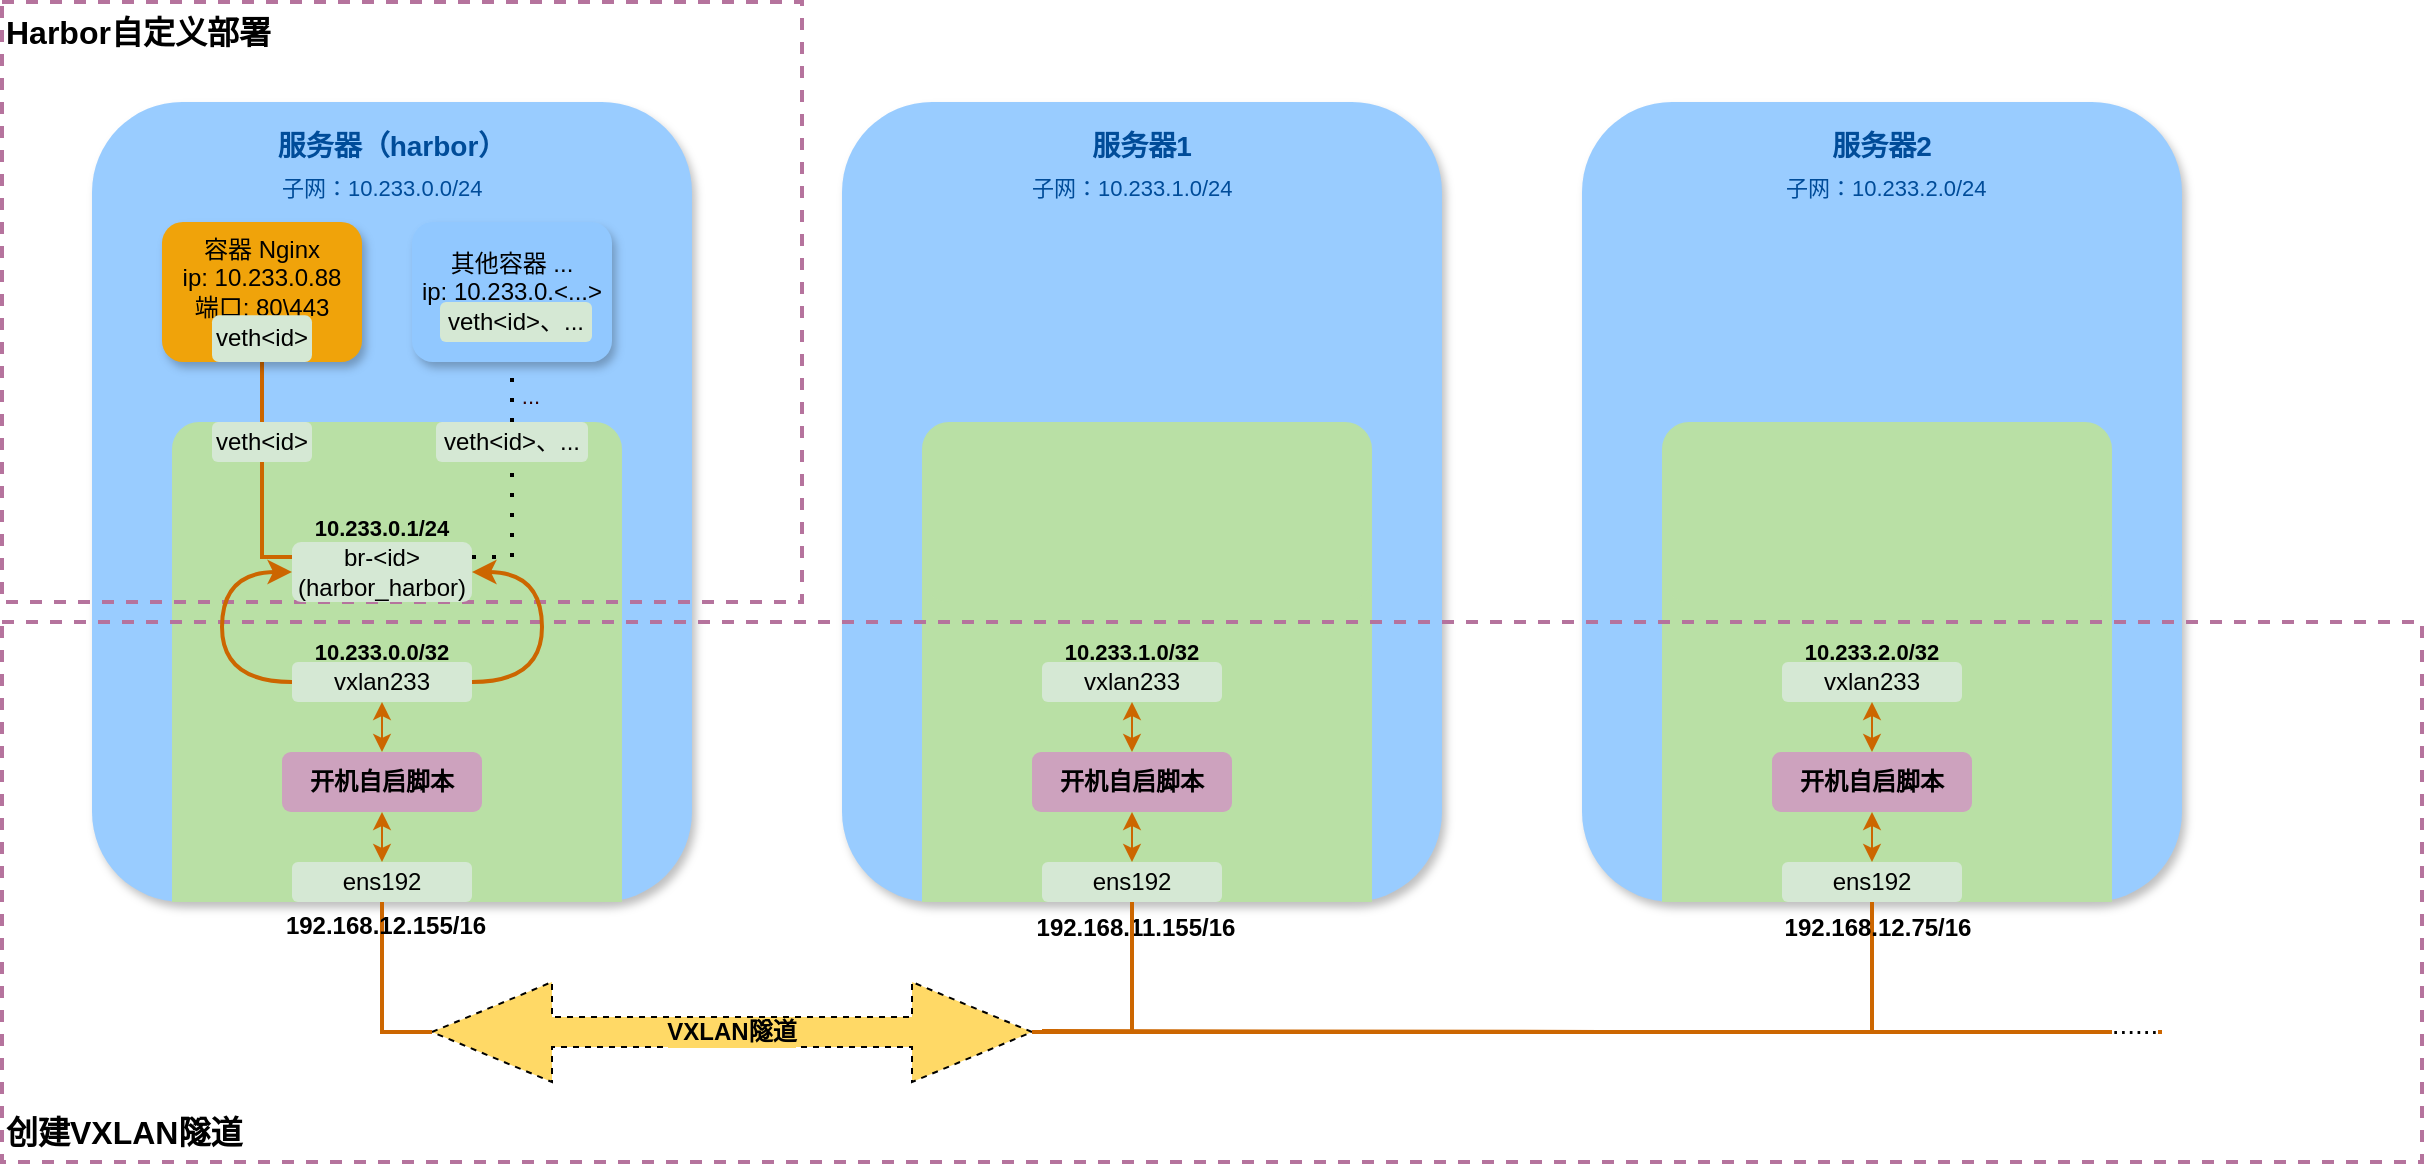 <mxfile version="22.1.11" type="github">
  <diagram name="第 1 页" id="x2SoXymloEqKyPD_Y4rw">
    <mxGraphModel dx="1434" dy="754" grid="1" gridSize="10" guides="1" tooltips="1" connect="1" arrows="1" fold="1" page="1" pageScale="1" pageWidth="827" pageHeight="1169" math="0" shadow="0">
      <root>
        <mxCell id="0" />
        <mxCell id="1" parent="0" />
        <mxCell id="RxqqW9vf8jTpbXpibjCa-138" value="" style="rounded=1;whiteSpace=wrap;html=1;labelBackgroundColor=none;labelBorderColor=none;fillColor=#99CCFF;strokeColor=none;shadow=1;" vertex="1" parent="1">
          <mxGeometry x="940" y="60" width="300" height="400" as="geometry" />
        </mxCell>
        <mxCell id="RxqqW9vf8jTpbXpibjCa-141" value="" style="rounded=0;whiteSpace=wrap;html=1;fillColor=#B9E0A5;strokeColor=none;fontColor=#ffffff;" vertex="1" parent="1">
          <mxGeometry x="980" y="290" width="225" height="170" as="geometry" />
        </mxCell>
        <mxCell id="RxqqW9vf8jTpbXpibjCa-72" value="" style="rounded=1;whiteSpace=wrap;html=1;labelBackgroundColor=none;labelBorderColor=none;fillColor=#99CCFF;strokeColor=none;shadow=1;" vertex="1" parent="1">
          <mxGeometry x="570" y="60" width="300" height="400" as="geometry" />
        </mxCell>
        <mxCell id="RxqqW9vf8jTpbXpibjCa-75" value="" style="rounded=0;whiteSpace=wrap;html=1;fillColor=#B9E0A5;strokeColor=none;fontColor=#ffffff;" vertex="1" parent="1">
          <mxGeometry x="610" y="290" width="225" height="170" as="geometry" />
        </mxCell>
        <mxCell id="RxqqW9vf8jTpbXpibjCa-1" value="" style="rounded=1;whiteSpace=wrap;html=1;labelBackgroundColor=none;labelBorderColor=none;fillColor=#99CCFF;strokeColor=none;shadow=1;" vertex="1" parent="1">
          <mxGeometry x="195" y="60" width="300" height="400" as="geometry" />
        </mxCell>
        <mxCell id="RxqqW9vf8jTpbXpibjCa-16" value="" style="rounded=1;whiteSpace=wrap;html=1;fillColor=#B9E0A5;strokeColor=none;" vertex="1" parent="1">
          <mxGeometry x="235" y="220" width="225" height="90" as="geometry" />
        </mxCell>
        <mxCell id="RxqqW9vf8jTpbXpibjCa-19" value="" style="rounded=0;whiteSpace=wrap;html=1;fillColor=#B9E0A5;strokeColor=none;fontColor=#ffffff;" vertex="1" parent="1">
          <mxGeometry x="235" y="290" width="225" height="170" as="geometry" />
        </mxCell>
        <mxCell id="RxqqW9vf8jTpbXpibjCa-179" value="" style="rounded=0;whiteSpace=wrap;html=1;dashed=1;fillColor=none;strokeWidth=2;strokeColor=#B5739D;" vertex="1" parent="1">
          <mxGeometry x="150" y="320" width="1210" height="270" as="geometry" />
        </mxCell>
        <mxCell id="RxqqW9vf8jTpbXpibjCa-180" value="" style="rounded=0;whiteSpace=wrap;html=1;dashed=1;fillColor=none;strokeWidth=2;strokeColor=#B5739D;" vertex="1" parent="1">
          <mxGeometry x="150" y="10" width="400" height="300" as="geometry" />
        </mxCell>
        <mxCell id="RxqqW9vf8jTpbXpibjCa-24" value="&lt;div&gt;ens192&lt;/div&gt;" style="rounded=1;whiteSpace=wrap;html=1;fillColor=#D5E8D4;strokeColor=none;" vertex="1" parent="1">
          <mxGeometry x="295" y="440" width="90" height="20" as="geometry" />
        </mxCell>
        <mxCell id="RxqqW9vf8jTpbXpibjCa-25" value="开机自启脚本" style="rounded=1;whiteSpace=wrap;html=1;strokeColor=none;fillColor=#CDA2BE;fontStyle=1" vertex="1" parent="1">
          <mxGeometry x="290" y="385" width="100" height="30" as="geometry" />
        </mxCell>
        <mxCell id="RxqqW9vf8jTpbXpibjCa-30" value="" style="endArrow=classic;startArrow=classic;rounded=0;exitX=0.5;exitY=1;exitDx=0;exitDy=0;entryX=0.5;entryY=0;entryDx=0;entryDy=0;labelBackgroundColor=none;fontColor=none;noLabel=1;fillColor=#f0a30a;strokeColor=#CC6600;strokeWidth=1;" edge="1" parent="1" source="RxqqW9vf8jTpbXpibjCa-25" target="RxqqW9vf8jTpbXpibjCa-24">
          <mxGeometry width="50" height="50" relative="1" as="geometry">
            <mxPoint x="310" y="390" as="sourcePoint" />
            <mxPoint x="360" y="340" as="targetPoint" />
          </mxGeometry>
        </mxCell>
        <mxCell id="RxqqW9vf8jTpbXpibjCa-35" value="veth&amp;lt;id&amp;gt;、..." style="rounded=1;whiteSpace=wrap;html=1;fillColor=#D5E8D4;strokeColor=none;" vertex="1" parent="1">
          <mxGeometry x="367" y="220" width="76" height="20" as="geometry" />
        </mxCell>
        <mxCell id="RxqqW9vf8jTpbXpibjCa-38" value="veth&amp;lt;id&amp;gt;" style="rounded=1;whiteSpace=wrap;html=1;fillColor=#D5E8D4;strokeColor=none;" vertex="1" parent="1">
          <mxGeometry x="255" y="220" width="50" height="20" as="geometry" />
        </mxCell>
        <mxCell id="RxqqW9vf8jTpbXpibjCa-42" value="" style="endArrow=none;html=1;rounded=0;entryX=0.5;entryY=1;entryDx=0;entryDy=0;exitX=0.5;exitY=0;exitDx=0;exitDy=0;strokeColor=#CC6600;strokeWidth=2;" edge="1" parent="1" source="RxqqW9vf8jTpbXpibjCa-38" target="RxqqW9vf8jTpbXpibjCa-22">
          <mxGeometry width="50" height="50" relative="1" as="geometry">
            <mxPoint x="310" y="390" as="sourcePoint" />
            <mxPoint x="550" y="300" as="targetPoint" />
          </mxGeometry>
        </mxCell>
        <mxCell id="RxqqW9vf8jTpbXpibjCa-44" value="" style="endArrow=none;html=1;rounded=0;entryX=0.5;entryY=1;entryDx=0;entryDy=0;exitX=0.5;exitY=0;exitDx=0;exitDy=0;strokeColor=default;strokeWidth=2;dashed=1;dashPattern=1 4;" edge="1" parent="1" source="RxqqW9vf8jTpbXpibjCa-35" target="RxqqW9vf8jTpbXpibjCa-36">
          <mxGeometry width="50" height="50" relative="1" as="geometry">
            <mxPoint x="350" y="250" as="sourcePoint" />
            <mxPoint x="350" y="230" as="targetPoint" />
          </mxGeometry>
        </mxCell>
        <mxCell id="RxqqW9vf8jTpbXpibjCa-45" value="&lt;div&gt;...&lt;/div&gt;" style="edgeLabel;html=1;align=center;verticalAlign=middle;resizable=0;points=[];fontColor=#330000;labelBackgroundColor=#99CCFF;" vertex="1" connectable="0" parent="RxqqW9vf8jTpbXpibjCa-44">
          <mxGeometry x="-0.125" y="1" relative="1" as="geometry">
            <mxPoint x="10" as="offset" />
          </mxGeometry>
        </mxCell>
        <mxCell id="RxqqW9vf8jTpbXpibjCa-46" value="" style="endArrow=classic;startArrow=classic;rounded=0;exitX=0.5;exitY=1;exitDx=0;exitDy=0;entryX=0.5;entryY=0;entryDx=0;entryDy=0;labelBackgroundColor=none;fontColor=none;noLabel=1;fillColor=#f0a30a;strokeColor=#CC6600;strokeWidth=1;" edge="1" parent="1" source="RxqqW9vf8jTpbXpibjCa-26" target="RxqqW9vf8jTpbXpibjCa-25">
          <mxGeometry width="50" height="50" relative="1" as="geometry">
            <mxPoint x="350" y="420" as="sourcePoint" />
            <mxPoint x="350" y="450" as="targetPoint" />
          </mxGeometry>
        </mxCell>
        <mxCell id="RxqqW9vf8jTpbXpibjCa-51" value="" style="group;fontStyle=1" vertex="1" connectable="0" parent="1">
          <mxGeometry x="230" y="120" width="100" height="70" as="geometry" />
        </mxCell>
        <mxCell id="RxqqW9vf8jTpbXpibjCa-22" value="&lt;div&gt;容器 Nginx&lt;/div&gt;&lt;div&gt;ip: 10.233.0.88&lt;/div&gt;&lt;div&gt;端口: 80\443&lt;br&gt;&lt;/div&gt;&lt;div&gt;&lt;br&gt;&lt;/div&gt;" style="rounded=1;whiteSpace=wrap;html=1;fillColor=#F0A30A;fontColor=#000000;strokeColor=none;fillStyle=auto;glass=0;shadow=1;" vertex="1" parent="RxqqW9vf8jTpbXpibjCa-51">
          <mxGeometry width="100" height="70" as="geometry" />
        </mxCell>
        <mxCell id="RxqqW9vf8jTpbXpibjCa-37" value="veth&amp;lt;id&amp;gt;" style="rounded=1;whiteSpace=wrap;html=1;fillColor=#D5E8D4;strokeColor=none;" vertex="1" parent="RxqqW9vf8jTpbXpibjCa-51">
          <mxGeometry x="25" y="46.667" width="50" height="23.333" as="geometry" />
        </mxCell>
        <mxCell id="RxqqW9vf8jTpbXpibjCa-52" value="" style="group" vertex="1" connectable="0" parent="1">
          <mxGeometry x="355" y="120" width="100" height="70" as="geometry" />
        </mxCell>
        <mxCell id="RxqqW9vf8jTpbXpibjCa-36" value="&lt;div&gt;其他容器 ...&lt;/div&gt;&lt;div&gt;ip: 10.233.0.&amp;lt;...&amp;gt;&lt;br&gt;&lt;/div&gt;&lt;div&gt;&lt;br&gt;&lt;/div&gt;" style="rounded=1;whiteSpace=wrap;html=1;fillColor=#91C8FF;fontColor=#000000;strokeColor=none;fillStyle=auto;glass=0;shadow=1;gradientColor=none;movable=1;resizable=1;rotatable=1;deletable=1;editable=1;locked=0;connectable=1;" vertex="1" parent="RxqqW9vf8jTpbXpibjCa-52">
          <mxGeometry width="100" height="70" as="geometry" />
        </mxCell>
        <mxCell id="RxqqW9vf8jTpbXpibjCa-41" value="veth&amp;lt;id&amp;gt;、..." style="rounded=1;whiteSpace=wrap;html=1;fillColor=#D5E8D4;strokeColor=none;movable=0;resizable=0;rotatable=0;deletable=0;editable=0;locked=1;connectable=0;" vertex="1" parent="RxqqW9vf8jTpbXpibjCa-52">
          <mxGeometry x="14" y="40" width="76" height="20" as="geometry" />
        </mxCell>
        <mxCell id="RxqqW9vf8jTpbXpibjCa-56" value="" style="group" vertex="1" connectable="0" parent="1">
          <mxGeometry x="295" y="266" width="90" height="44" as="geometry" />
        </mxCell>
        <mxCell id="RxqqW9vf8jTpbXpibjCa-31" value="&lt;div&gt;br-&amp;lt;id&amp;gt;&lt;br&gt;&lt;/div&gt;&lt;div&gt;(harbor_harbor)&lt;/div&gt;" style="rounded=1;whiteSpace=wrap;html=1;fillColor=#D5E8D4;strokeColor=none;" vertex="1" parent="RxqqW9vf8jTpbXpibjCa-56">
          <mxGeometry y="14" width="90" height="30" as="geometry" />
        </mxCell>
        <mxCell id="RxqqW9vf8jTpbXpibjCa-32" value="&lt;div style=&quot;font-size: 11px;&quot;&gt;10.233.0.1/24&lt;/div&gt;" style="text;html=1;strokeColor=none;fillColor=none;align=center;verticalAlign=middle;whiteSpace=wrap;rounded=0;fontStyle=1;fontSize=11;" vertex="1" parent="RxqqW9vf8jTpbXpibjCa-56">
          <mxGeometry x="10" width="70" height="14" as="geometry" />
        </mxCell>
        <mxCell id="RxqqW9vf8jTpbXpibjCa-58" value="" style="endArrow=none;html=1;entryX=0.5;entryY=1;entryDx=0;entryDy=0;exitX=0;exitY=0.25;exitDx=0;exitDy=0;strokeColor=#CC6600;strokeWidth=2;rounded=0;edgeStyle=orthogonalEdgeStyle;" edge="1" parent="1" source="RxqqW9vf8jTpbXpibjCa-31" target="RxqqW9vf8jTpbXpibjCa-38">
          <mxGeometry width="50" height="50" relative="1" as="geometry">
            <mxPoint x="290" y="230" as="sourcePoint" />
            <mxPoint x="290" y="200" as="targetPoint" />
          </mxGeometry>
        </mxCell>
        <mxCell id="RxqqW9vf8jTpbXpibjCa-61" value="" style="endArrow=classic;html=1;rounded=0;exitX=0;exitY=0.5;exitDx=0;exitDy=0;entryX=0;entryY=0.5;entryDx=0;entryDy=0;labelPosition=center;verticalLabelPosition=top;align=center;verticalAlign=bottom;strokeColor=#CC6600;edgeStyle=orthogonalEdgeStyle;curved=1;strokeWidth=2;" edge="1" parent="1" source="RxqqW9vf8jTpbXpibjCa-26" target="RxqqW9vf8jTpbXpibjCa-31">
          <mxGeometry width="50" height="50" relative="1" as="geometry">
            <mxPoint x="310" y="547" as="sourcePoint" />
            <mxPoint x="360" y="497" as="targetPoint" />
            <Array as="points">
              <mxPoint x="260" y="350" />
              <mxPoint x="260" y="295" />
            </Array>
          </mxGeometry>
        </mxCell>
        <mxCell id="RxqqW9vf8jTpbXpibjCa-64" value="" style="endArrow=classic;html=1;rounded=0;exitX=1;exitY=0.5;exitDx=0;exitDy=0;labelPosition=center;verticalLabelPosition=top;align=center;verticalAlign=bottom;strokeColor=#CC6600;edgeStyle=orthogonalEdgeStyle;curved=1;strokeWidth=2;entryX=1;entryY=0.5;entryDx=0;entryDy=0;" edge="1" parent="1" source="RxqqW9vf8jTpbXpibjCa-26" target="RxqqW9vf8jTpbXpibjCa-31">
          <mxGeometry width="50" height="50" relative="1" as="geometry">
            <mxPoint x="305" y="500" as="sourcePoint" />
            <mxPoint x="390" y="300" as="targetPoint" />
            <Array as="points">
              <mxPoint x="420" y="350" />
              <mxPoint x="420" y="295" />
            </Array>
          </mxGeometry>
        </mxCell>
        <mxCell id="RxqqW9vf8jTpbXpibjCa-65" value="" style="group" vertex="1" connectable="0" parent="1">
          <mxGeometry x="295" y="330" width="90" height="30" as="geometry" />
        </mxCell>
        <mxCell id="RxqqW9vf8jTpbXpibjCa-26" value="&lt;div&gt;vxlan233&lt;/div&gt;" style="rounded=1;whiteSpace=wrap;html=1;fillColor=#D5E8D4;strokeColor=none;" vertex="1" parent="RxqqW9vf8jTpbXpibjCa-65">
          <mxGeometry y="10" width="90" height="20" as="geometry" />
        </mxCell>
        <mxCell id="RxqqW9vf8jTpbXpibjCa-28" value="&lt;div style=&quot;font-size: 11px;&quot;&gt;10.233.0.0/32&lt;/div&gt;" style="text;html=1;strokeColor=none;fillColor=none;align=center;verticalAlign=middle;whiteSpace=wrap;rounded=0;fontStyle=1;fontSize=11;" vertex="1" parent="RxqqW9vf8jTpbXpibjCa-65">
          <mxGeometry x="15" width="60" height="10" as="geometry" />
        </mxCell>
        <mxCell id="RxqqW9vf8jTpbXpibjCa-66" style="rounded=0;orthogonalLoop=1;jettySize=auto;html=1;exitX=1;exitY=0.25;exitDx=0;exitDy=0;entryX=0.5;entryY=1;entryDx=0;entryDy=0;dashed=1;dashPattern=1 4;strokeColor=default;endArrow=none;endFill=0;strokeWidth=2;edgeStyle=orthogonalEdgeStyle;" edge="1" parent="1" source="RxqqW9vf8jTpbXpibjCa-31" target="RxqqW9vf8jTpbXpibjCa-35">
          <mxGeometry relative="1" as="geometry" />
        </mxCell>
        <mxCell id="RxqqW9vf8jTpbXpibjCa-71" value="" style="group" vertex="1" connectable="0" parent="1">
          <mxGeometry x="275" y="80" width="153" height="30" as="geometry" />
        </mxCell>
        <mxCell id="RxqqW9vf8jTpbXpibjCa-2" value="&lt;div style=&quot;font-size: 14px;&quot;&gt;服务器（harbor）&lt;/div&gt;&lt;div style=&quot;font-size: 14px;&quot;&gt;&lt;br&gt;&lt;/div&gt;" style="text;html=1;align=center;verticalAlign=middle;whiteSpace=wrap;rounded=0;fontStyle=1;fontColor=#004C99;fontSize=14;" vertex="1" parent="RxqqW9vf8jTpbXpibjCa-71">
          <mxGeometry width="140" height="20" as="geometry" />
        </mxCell>
        <mxCell id="RxqqW9vf8jTpbXpibjCa-39" value="子网：10.233.0.0/24" style="text;whiteSpace=wrap;html=1;fontColor=#004C99;fontSize=11;" vertex="1" parent="RxqqW9vf8jTpbXpibjCa-71">
          <mxGeometry x="13" y="10" width="140" height="20" as="geometry" />
        </mxCell>
        <mxCell id="RxqqW9vf8jTpbXpibjCa-73" value="&lt;div align=&quot;right&quot;&gt;192.168.11.155/16&lt;/div&gt;" style="text;html=1;strokeColor=none;fillColor=none;align=center;verticalAlign=middle;whiteSpace=wrap;rounded=0;fontStyle=1" vertex="1" parent="1">
          <mxGeometry x="687" y="458" width="60" height="30" as="geometry" />
        </mxCell>
        <mxCell id="RxqqW9vf8jTpbXpibjCa-74" value="" style="rounded=1;whiteSpace=wrap;html=1;fillColor=#B9E0A5;strokeColor=none;" vertex="1" parent="1">
          <mxGeometry x="610" y="220" width="225" height="90" as="geometry" />
        </mxCell>
        <mxCell id="RxqqW9vf8jTpbXpibjCa-76" value="&lt;div&gt;ens192&lt;/div&gt;" style="rounded=1;whiteSpace=wrap;html=1;fillColor=#D5E8D4;strokeColor=none;" vertex="1" parent="1">
          <mxGeometry x="670" y="440" width="90" height="20" as="geometry" />
        </mxCell>
        <mxCell id="RxqqW9vf8jTpbXpibjCa-77" value="开机自启脚本" style="rounded=1;whiteSpace=wrap;html=1;strokeColor=none;fillColor=#CDA2BE;fontStyle=1" vertex="1" parent="1">
          <mxGeometry x="665" y="385" width="100" height="30" as="geometry" />
        </mxCell>
        <mxCell id="RxqqW9vf8jTpbXpibjCa-78" value="" style="endArrow=classic;startArrow=classic;rounded=0;exitX=0.5;exitY=1;exitDx=0;exitDy=0;entryX=0.5;entryY=0;entryDx=0;entryDy=0;labelBackgroundColor=none;fontColor=none;noLabel=1;fillColor=#f0a30a;strokeColor=#CC6600;strokeWidth=1;" edge="1" parent="1" source="RxqqW9vf8jTpbXpibjCa-77" target="RxqqW9vf8jTpbXpibjCa-76">
          <mxGeometry width="50" height="50" relative="1" as="geometry">
            <mxPoint x="685" y="390" as="sourcePoint" />
            <mxPoint x="735" y="340" as="targetPoint" />
          </mxGeometry>
        </mxCell>
        <mxCell id="RxqqW9vf8jTpbXpibjCa-84" value="" style="endArrow=classic;startArrow=classic;rounded=0;exitX=0.5;exitY=1;exitDx=0;exitDy=0;entryX=0.5;entryY=0;entryDx=0;entryDy=0;labelBackgroundColor=none;fontColor=none;noLabel=1;fillColor=#f0a30a;strokeColor=#CC6600;strokeWidth=1;" edge="1" parent="1" source="RxqqW9vf8jTpbXpibjCa-98" target="RxqqW9vf8jTpbXpibjCa-77">
          <mxGeometry width="50" height="50" relative="1" as="geometry">
            <mxPoint x="725" y="420" as="sourcePoint" />
            <mxPoint x="725" y="450" as="targetPoint" />
          </mxGeometry>
        </mxCell>
        <mxCell id="RxqqW9vf8jTpbXpibjCa-97" value="" style="group" vertex="1" connectable="0" parent="1">
          <mxGeometry x="670" y="330" width="90" height="30" as="geometry" />
        </mxCell>
        <mxCell id="RxqqW9vf8jTpbXpibjCa-98" value="&lt;div&gt;vxlan233&lt;/div&gt;" style="rounded=1;whiteSpace=wrap;html=1;fillColor=#D5E8D4;strokeColor=none;" vertex="1" parent="RxqqW9vf8jTpbXpibjCa-97">
          <mxGeometry y="10" width="90" height="20" as="geometry" />
        </mxCell>
        <mxCell id="RxqqW9vf8jTpbXpibjCa-99" value="&lt;div style=&quot;font-size: 11px;&quot;&gt;10.233.1.0/32&lt;/div&gt;" style="text;html=1;strokeColor=none;fillColor=none;align=center;verticalAlign=middle;whiteSpace=wrap;rounded=0;fontStyle=1;fontSize=11;" vertex="1" parent="RxqqW9vf8jTpbXpibjCa-97">
          <mxGeometry x="15" width="60" height="10" as="geometry" />
        </mxCell>
        <mxCell id="RxqqW9vf8jTpbXpibjCa-101" value="" style="group" vertex="1" connectable="0" parent="1">
          <mxGeometry x="650" y="80" width="153" height="30" as="geometry" />
        </mxCell>
        <mxCell id="RxqqW9vf8jTpbXpibjCa-102" value="&lt;div style=&quot;font-size: 14px;&quot;&gt;服务器1&lt;/div&gt;&lt;div style=&quot;font-size: 14px;&quot;&gt;&lt;br&gt;&lt;/div&gt;" style="text;html=1;align=center;verticalAlign=middle;whiteSpace=wrap;rounded=0;fontStyle=1;fontColor=#004C99;fontSize=14;" vertex="1" parent="RxqqW9vf8jTpbXpibjCa-101">
          <mxGeometry width="140" height="20" as="geometry" />
        </mxCell>
        <mxCell id="RxqqW9vf8jTpbXpibjCa-184" value="子网：10.233.1.0/24" style="text;whiteSpace=wrap;html=1;fontColor=#004C99;fontSize=11;" vertex="1" parent="RxqqW9vf8jTpbXpibjCa-101">
          <mxGeometry x="13" y="10" width="140" height="20" as="geometry" />
        </mxCell>
        <mxCell id="RxqqW9vf8jTpbXpibjCa-140" value="" style="rounded=1;whiteSpace=wrap;html=1;fillColor=#B9E0A5;strokeColor=none;" vertex="1" parent="1">
          <mxGeometry x="980" y="220" width="225" height="90" as="geometry" />
        </mxCell>
        <mxCell id="RxqqW9vf8jTpbXpibjCa-142" value="&lt;div&gt;ens192&lt;/div&gt;" style="rounded=1;whiteSpace=wrap;html=1;fillColor=#D5E8D4;strokeColor=none;" vertex="1" parent="1">
          <mxGeometry x="1040" y="440" width="90" height="20" as="geometry" />
        </mxCell>
        <mxCell id="RxqqW9vf8jTpbXpibjCa-143" value="开机自启脚本" style="rounded=1;whiteSpace=wrap;html=1;strokeColor=none;fillColor=#CDA2BE;fontStyle=1" vertex="1" parent="1">
          <mxGeometry x="1035" y="385" width="100" height="30" as="geometry" />
        </mxCell>
        <mxCell id="RxqqW9vf8jTpbXpibjCa-144" value="" style="endArrow=classic;startArrow=classic;rounded=0;exitX=0.5;exitY=1;exitDx=0;exitDy=0;entryX=0.5;entryY=0;entryDx=0;entryDy=0;labelBackgroundColor=none;fontColor=none;noLabel=1;fillColor=#f0a30a;strokeColor=#CC6600;strokeWidth=1;" edge="1" parent="1" source="RxqqW9vf8jTpbXpibjCa-143" target="RxqqW9vf8jTpbXpibjCa-142">
          <mxGeometry width="50" height="50" relative="1" as="geometry">
            <mxPoint x="1055" y="390" as="sourcePoint" />
            <mxPoint x="1105" y="340" as="targetPoint" />
          </mxGeometry>
        </mxCell>
        <mxCell id="RxqqW9vf8jTpbXpibjCa-145" value="" style="endArrow=classic;startArrow=classic;rounded=0;exitX=0.5;exitY=1;exitDx=0;exitDy=0;entryX=0.5;entryY=0;entryDx=0;entryDy=0;labelBackgroundColor=none;fontColor=none;noLabel=1;fillColor=#f0a30a;strokeColor=#CC6600;strokeWidth=1;" edge="1" parent="1" source="RxqqW9vf8jTpbXpibjCa-147" target="RxqqW9vf8jTpbXpibjCa-143">
          <mxGeometry width="50" height="50" relative="1" as="geometry">
            <mxPoint x="1095" y="420" as="sourcePoint" />
            <mxPoint x="1095" y="450" as="targetPoint" />
          </mxGeometry>
        </mxCell>
        <mxCell id="RxqqW9vf8jTpbXpibjCa-146" value="" style="group" vertex="1" connectable="0" parent="1">
          <mxGeometry x="1040" y="330" width="90" height="30" as="geometry" />
        </mxCell>
        <mxCell id="RxqqW9vf8jTpbXpibjCa-147" value="&lt;div&gt;vxlan233&lt;/div&gt;" style="rounded=1;whiteSpace=wrap;html=1;fillColor=#D5E8D4;strokeColor=none;" vertex="1" parent="RxqqW9vf8jTpbXpibjCa-146">
          <mxGeometry y="10" width="90" height="20" as="geometry" />
        </mxCell>
        <mxCell id="RxqqW9vf8jTpbXpibjCa-148" value="&lt;div style=&quot;font-size: 11px;&quot;&gt;10.233.2.0/32&lt;/div&gt;" style="text;html=1;strokeColor=none;fillColor=none;align=center;verticalAlign=middle;whiteSpace=wrap;rounded=0;fontStyle=1;fontSize=11;" vertex="1" parent="RxqqW9vf8jTpbXpibjCa-146">
          <mxGeometry x="15" width="60" height="10" as="geometry" />
        </mxCell>
        <mxCell id="RxqqW9vf8jTpbXpibjCa-149" value="" style="group" vertex="1" connectable="0" parent="1">
          <mxGeometry x="1020" y="80" width="160" height="30" as="geometry" />
        </mxCell>
        <mxCell id="RxqqW9vf8jTpbXpibjCa-150" value="&lt;div style=&quot;font-size: 14px;&quot;&gt;服务器2&lt;/div&gt;&lt;div style=&quot;font-size: 14px;&quot;&gt;&lt;br&gt;&lt;/div&gt;" style="text;html=1;align=center;verticalAlign=middle;whiteSpace=wrap;rounded=0;fontStyle=1;fontColor=#004C99;fontSize=14;" vertex="1" parent="RxqqW9vf8jTpbXpibjCa-149">
          <mxGeometry width="140" height="20" as="geometry" />
        </mxCell>
        <mxCell id="RxqqW9vf8jTpbXpibjCa-185" value="子网：10.233.2.0/24" style="text;whiteSpace=wrap;html=1;fontColor=#004C99;fontSize=11;" vertex="1" parent="RxqqW9vf8jTpbXpibjCa-149">
          <mxGeometry x="20" y="10" width="140" height="20" as="geometry" />
        </mxCell>
        <mxCell id="RxqqW9vf8jTpbXpibjCa-160" style="edgeStyle=orthogonalEdgeStyle;rounded=0;orthogonalLoop=1;jettySize=auto;html=1;endArrow=none;endFill=0;strokeWidth=2;strokeColor=#CC6600;" edge="1" parent="1" source="RxqqW9vf8jTpbXpibjCa-155" target="RxqqW9vf8jTpbXpibjCa-76">
          <mxGeometry relative="1" as="geometry" />
        </mxCell>
        <mxCell id="RxqqW9vf8jTpbXpibjCa-175" style="edgeStyle=orthogonalEdgeStyle;rounded=0;orthogonalLoop=1;jettySize=auto;html=1;strokeColor=#CC6600;strokeWidth=2;endArrow=none;endFill=0;" edge="1" parent="1">
          <mxGeometry relative="1" as="geometry">
            <mxPoint x="1230" y="525" as="targetPoint" />
            <mxPoint x="670" y="524.5" as="sourcePoint" />
          </mxGeometry>
        </mxCell>
        <mxCell id="RxqqW9vf8jTpbXpibjCa-177" value="&lt;font style=&quot;font-size: 14px;&quot;&gt;......&lt;/font&gt;" style="edgeLabel;html=1;align=center;verticalAlign=middle;resizable=0;points=[];fontSize=14;" vertex="1" connectable="0" parent="RxqqW9vf8jTpbXpibjCa-175">
          <mxGeometry x="0.867" y="4" relative="1" as="geometry">
            <mxPoint x="23" as="offset" />
          </mxGeometry>
        </mxCell>
        <mxCell id="RxqqW9vf8jTpbXpibjCa-155" value="VXLAN隧道" style="shape=doubleArrow;whiteSpace=wrap;html=1;fontStyle=1;fontColor=default;labelBackgroundColor=#FFD966;strokeColor=default;dashed=1;fillColor=#FFD966;" vertex="1" parent="1">
          <mxGeometry x="365" y="500" width="300" height="50" as="geometry" />
        </mxCell>
        <mxCell id="RxqqW9vf8jTpbXpibjCa-161" style="edgeStyle=orthogonalEdgeStyle;rounded=0;orthogonalLoop=1;jettySize=auto;html=1;endArrow=none;endFill=0;strokeColor=#CC6600;strokeWidth=2;entryX=1;entryY=0.5;entryDx=0;entryDy=0;entryPerimeter=0;" edge="1" parent="1" source="RxqqW9vf8jTpbXpibjCa-142" target="RxqqW9vf8jTpbXpibjCa-155">
          <mxGeometry relative="1" as="geometry">
            <mxPoint x="1060" y="540" as="sourcePoint" />
            <Array as="points">
              <mxPoint x="1085" y="525" />
            </Array>
          </mxGeometry>
        </mxCell>
        <mxCell id="RxqqW9vf8jTpbXpibjCa-159" style="edgeStyle=orthogonalEdgeStyle;rounded=0;orthogonalLoop=1;jettySize=auto;html=1;entryX=0;entryY=0.5;entryDx=0;entryDy=0;entryPerimeter=0;endArrow=none;endFill=0;strokeWidth=2;strokeColor=#CC6600;exitX=0.5;exitY=1;exitDx=0;exitDy=0;" edge="1" parent="1" source="RxqqW9vf8jTpbXpibjCa-24" target="RxqqW9vf8jTpbXpibjCa-155">
          <mxGeometry relative="1" as="geometry" />
        </mxCell>
        <mxCell id="RxqqW9vf8jTpbXpibjCa-4" value="&lt;div align=&quot;right&quot;&gt;192.168.12.155/16&lt;/div&gt;" style="text;html=1;strokeColor=none;fillColor=none;align=center;verticalAlign=middle;whiteSpace=wrap;rounded=0;fontStyle=1" vertex="1" parent="1">
          <mxGeometry x="312" y="457" width="60" height="30" as="geometry" />
        </mxCell>
        <mxCell id="RxqqW9vf8jTpbXpibjCa-139" value="&lt;div align=&quot;right&quot;&gt;192.168.12.75/16&lt;/div&gt;" style="text;html=1;strokeColor=none;fillColor=none;align=center;verticalAlign=middle;whiteSpace=wrap;rounded=0;fontStyle=1" vertex="1" parent="1">
          <mxGeometry x="1058" y="458" width="60" height="30" as="geometry" />
        </mxCell>
        <mxCell id="RxqqW9vf8jTpbXpibjCa-182" value="&lt;div style=&quot;font-size: 16px;&quot; align=&quot;left&quot; data-docx-has-block-data=&quot;false&quot; data-page-id=&quot;WlBwdQLmwor1eQxycAccPzyRnBf&quot;&gt;&lt;div class=&quot;old-record-id-doxcn3BE8arqPiZlWXz1mVAPtwb&quot;&gt;&lt;b&gt;创建VXLAN隧道&lt;br&gt;&lt;/b&gt;&lt;/div&gt;&lt;/div&gt;" style="text;html=1;strokeColor=none;fillColor=none;align=left;verticalAlign=middle;whiteSpace=wrap;rounded=0;" vertex="1" parent="1">
          <mxGeometry x="150" y="560" width="190" height="30" as="geometry" />
        </mxCell>
        <mxCell id="RxqqW9vf8jTpbXpibjCa-183" value="&lt;div style=&quot;font-size: 16px;&quot; align=&quot;left&quot; data-docx-has-block-data=&quot;false&quot; data-page-id=&quot;WlBwdQLmwor1eQxycAccPzyRnBf&quot;&gt;&lt;div class=&quot;old-record-id-doxcn3BE8arqPiZlWXz1mVAPtwb&quot;&gt;&lt;b&gt;Harbor自定义部署&lt;/b&gt;&lt;/div&gt;&lt;/div&gt;" style="text;html=1;strokeColor=none;fillColor=none;align=left;verticalAlign=middle;whiteSpace=wrap;rounded=0;" vertex="1" parent="1">
          <mxGeometry x="150" y="10" width="190" height="30" as="geometry" />
        </mxCell>
      </root>
    </mxGraphModel>
  </diagram>
</mxfile>

